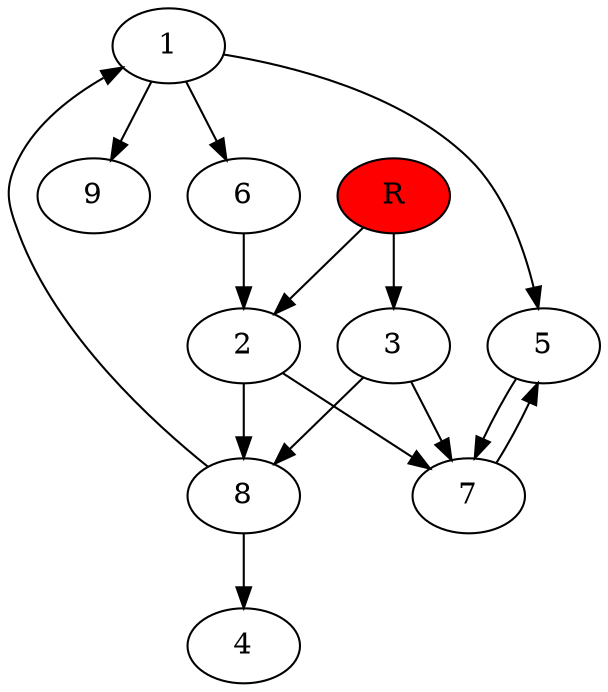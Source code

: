 digraph prb8608 {
	1
	2
	3
	4
	5
	6
	7
	8
	R [fillcolor="#ff0000" style=filled]
	1 -> 5
	1 -> 6
	1 -> 9
	2 -> 7
	2 -> 8
	3 -> 7
	3 -> 8
	5 -> 7
	6 -> 2
	7 -> 5
	8 -> 1
	8 -> 4
	R -> 2
	R -> 3
}
